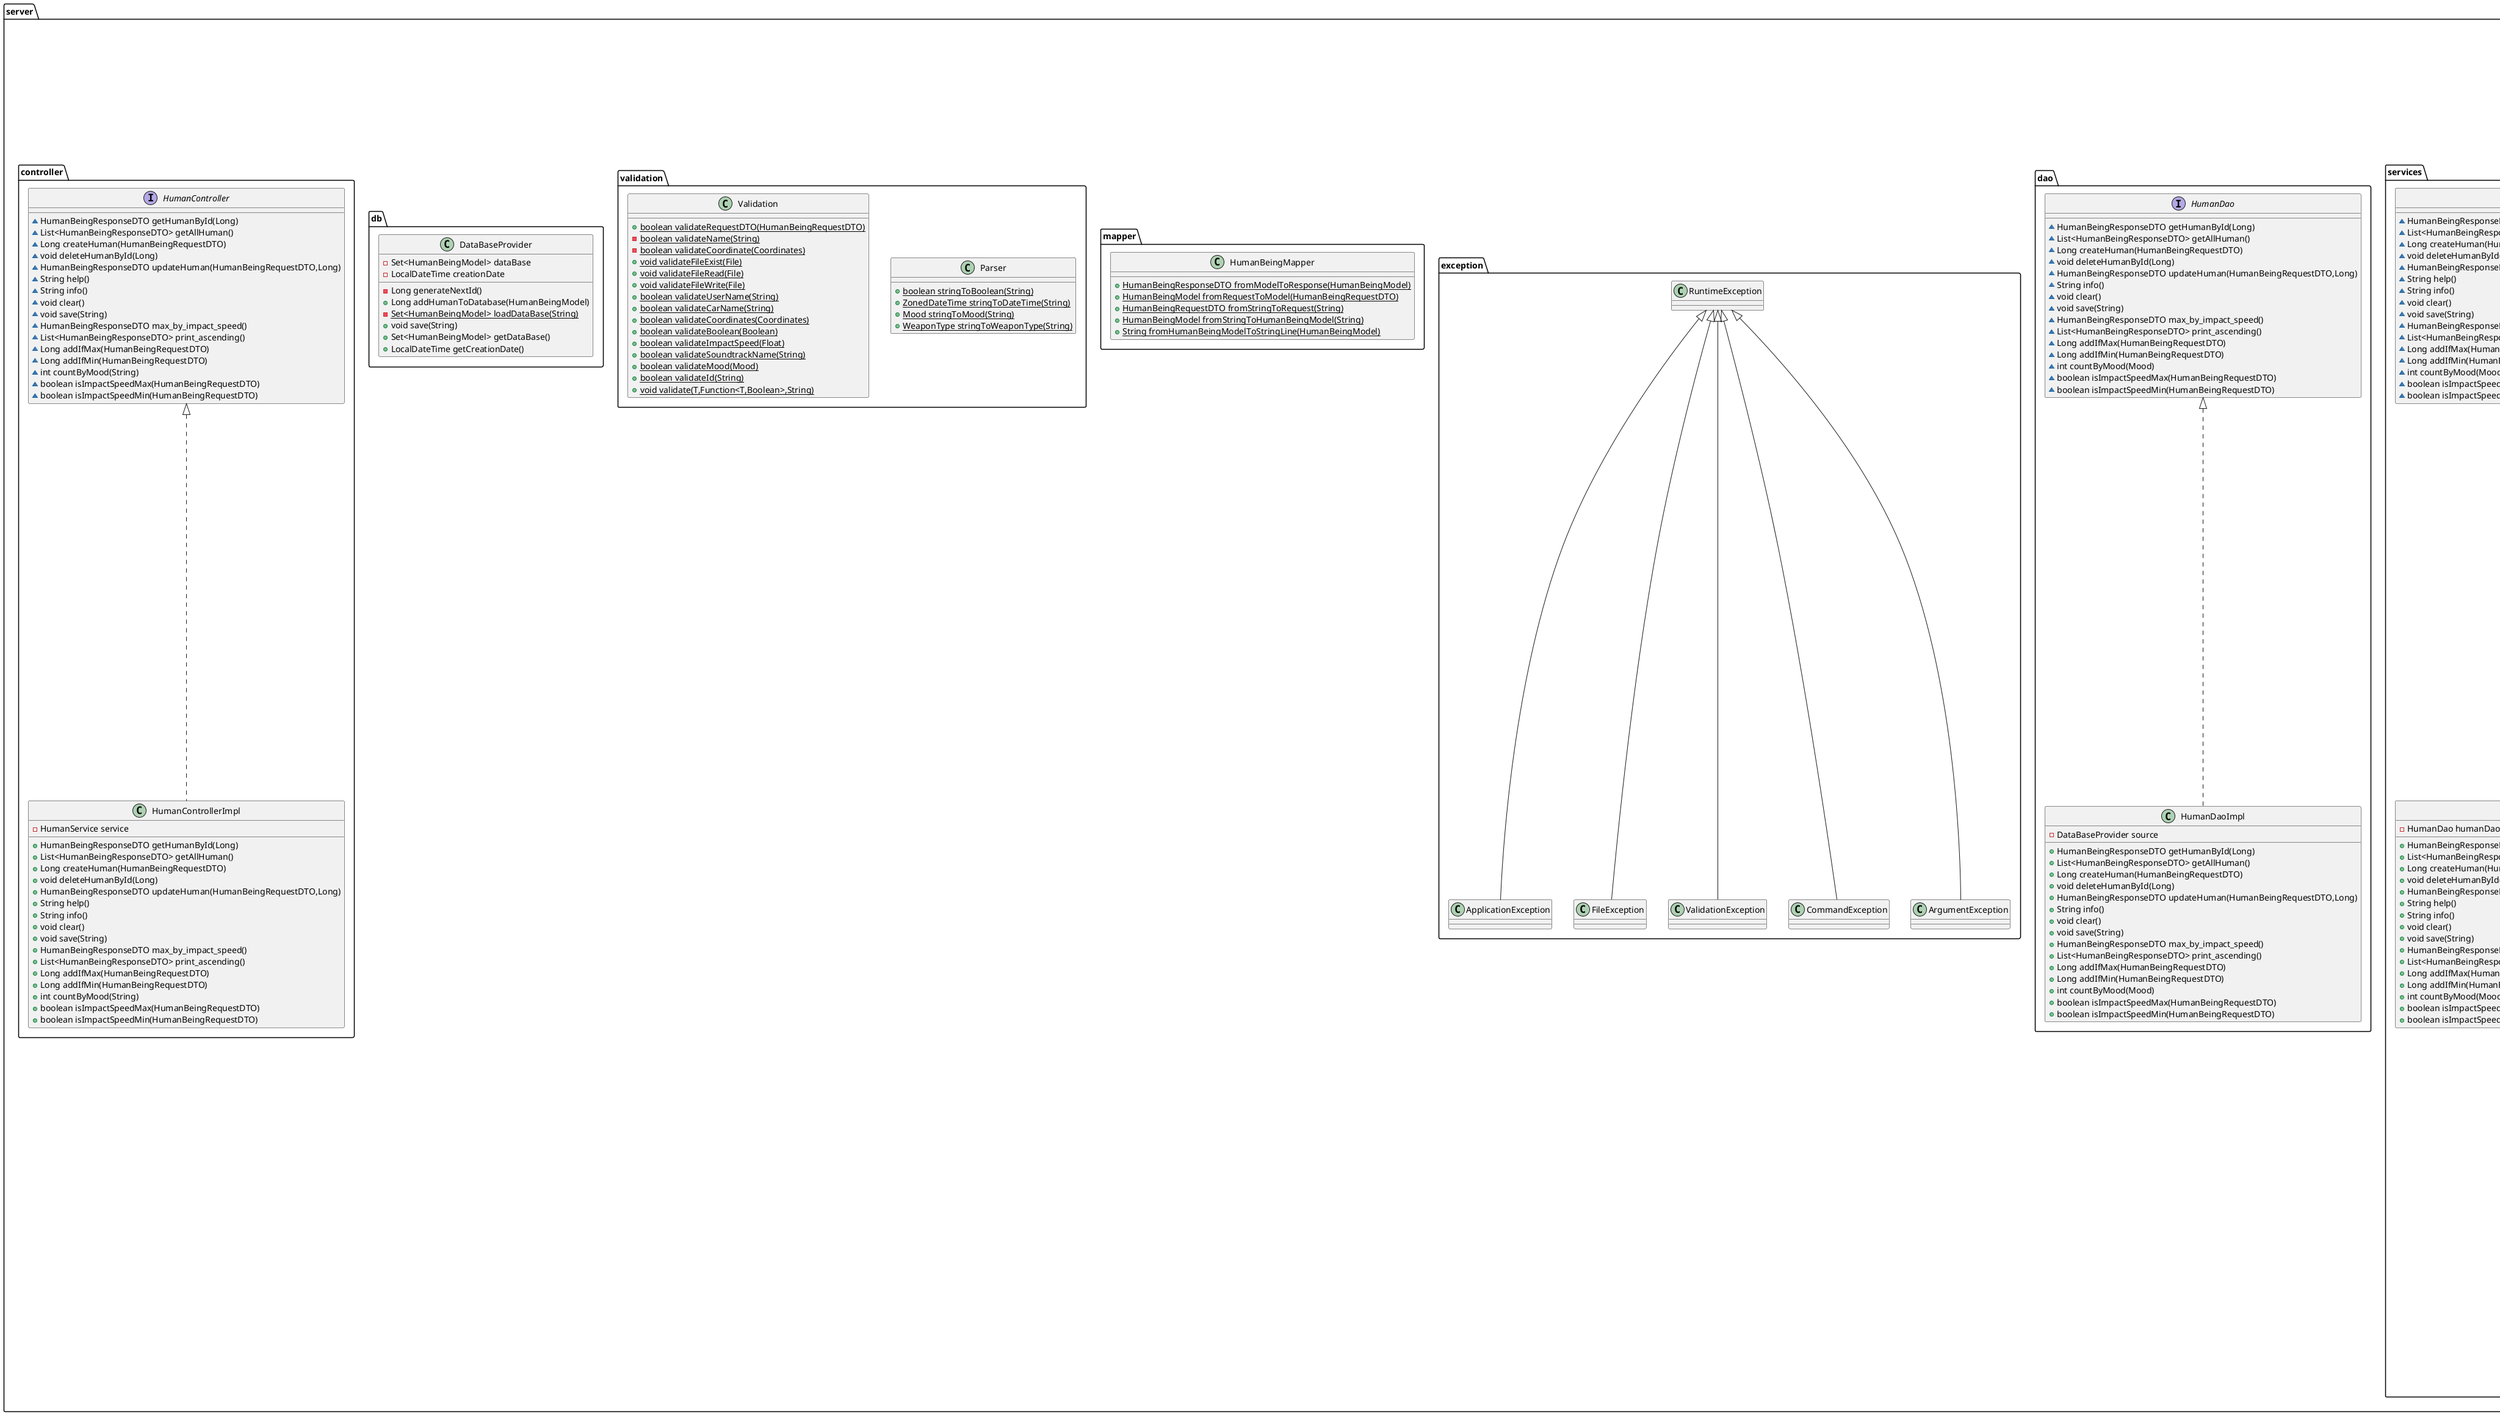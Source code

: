 @startuml
class server.model.Coordinates {
- Integer x
- Double y
+ String toString()
+ {static} Coordinates fromString(String)
+ Integer getX()
+ void setX(Integer)
+ Double getY()
+ void setY(Double)
}
class server.services.builders.NameBuilder {
+ {static} String getName(BufferedReader)
+ {static} String nameBuilder(BufferedReader,BufferedReader,String,BuilderType)
}
class server.services.builders.HumanBeingRequestDTOBuilder {
+ {static} HumanBeingRequestDTO build(BufferedReader,BufferedReader,BuilderType)
}
class App {
+ {static} void main(String[])
}
interface server.dao.HumanDao {
~ HumanBeingResponseDTO getHumanById(Long)
~ List<HumanBeingResponseDTO> getAllHuman()
~ Long createHuman(HumanBeingRequestDTO)
~ void deleteHumanById(Long)
~ HumanBeingResponseDTO updateHuman(HumanBeingRequestDTO,Long)
~ String info()
~ void clear()
~ void save(String)
~ HumanBeingResponseDTO max_by_impact_speed()
~ List<HumanBeingResponseDTO> print_ascending()
~ Long addIfMax(HumanBeingRequestDTO)
~ Long addIfMin(HumanBeingRequestDTO)
~ int countByMood(Mood)
~ boolean isImpactSpeedMax(HumanBeingRequestDTO)
~ boolean isImpactSpeedMin(HumanBeingRequestDTO)
}
class server.services.builders.CoordinatesBuilder {
+ {static} Coordinates getCoordinates(BufferedReader)
+ {static} Coordinates getCoordinatesFromFile(BufferedReader)
+ {static} Coordinates buildCoordinates(BufferedReader,BufferedReader,BuilderType)
}
class server.exception.ApplicationException {
}
class client.ui.ConsoleUI {
- String file
- CommandExecutor executor
+ void start()
}
class server.model.dto.HumanBeingRequestDTO {
- String name
- Coordinates coordinates
- Boolean realHero
- Boolean hasToothpick
- Float impactSpeed
- String soundtrackName
- WeaponType weaponType
- Mood mood
- Car car
+ String getName()
+ void setName(String)
+ Coordinates getCoordinates()
+ void setCoordinates(Coordinates)
+ Boolean getRealHero()
+ void setRealHero(Boolean)
+ Boolean getHasToothpick()
+ void setHasToothpick(Boolean)
+ Float getImpactSpeed()
+ void setImpactSpeed(Float)
+ String getSoundtrackName()
+ void setSoundtrackName(String)
+ WeaponType getWeaponType()
+ void setWeaponType(WeaponType)
+ Mood getMood()
+ void setMood(Mood)
+ Car getCar()
+ void setCar(Car)
+ String toString()
}
class server.model.Car {
- String name
- boolean cool
+ String toStringLine()
+ {static} Car fromString(String)
+ String getName()
+ void setName(String)
+ boolean isCool()
+ void setCool(boolean)
+ String toString()
}
class server.exception.FileException {
}
class server.exception.ValidationException {
}
enum server.model.WeaponType {
+  AXE
+  SHOTGUN
+  BAT
}
class server.mapper.HumanBeingMapper {
+ {static} HumanBeingResponseDTO fromModelToResponse(HumanBeingModel)
+ {static} HumanBeingModel fromRequestToModel(HumanBeingRequestDTO)
+ {static} HumanBeingRequestDTO fromStringToRequest(String)
+ {static} HumanBeingModel fromStringToHumanBeingModel(String)
+ {static} String fromHumanBeingModelToStringLine(HumanBeingModel)
}
class server.services.builders.BooleanBuilder {
+ {static} boolean getBool(BufferedReader)
+ {static} boolean boolBuilder(BufferedReader,BufferedReader,String,BuilderType)
}
class server.services.builders.CarBuilder {
+ {static} Car getCar(BufferedReader)
+ {static} Car getCarFromFile(BufferedReader)
+ {static} Car carBuilder(BufferedReader,BufferedReader,BuilderType)
}
class server.validation.Parser {
+ {static} boolean stringToBoolean(String)
+ {static} ZonedDateTime stringToDateTime(String)
+ {static} Mood stringToMood(String)
+ {static} WeaponType stringToWeaponType(String)
}
enum server.services.BuilderType {
+  CMD
+  FILE
}
class server.services.builders.MoodSetter {
+ {static} Mood getMood(BufferedReader)
+ {static} Mood setMood(BufferedReader,BufferedReader,BuilderType)
}
class client.ui.MenuConstants {
+ {static} String HELLO
+ {static} String HELP
+ {static} int HISTORY_SIZE
}
class server.services.builders.ImpactSpeedBuilder {
+ {static} float getImpactSpeed(BufferedReader)
+ {static} float impactSpeedBuilder(BufferedReader,BufferedReader,BuilderType)
}
class server.validation.Validation {
+ {static} boolean validateRequestDTO(HumanBeingRequestDTO)
- {static} boolean validateName(String)
- {static} boolean validateCoordinate(Coordinates)
+ {static} void validateFileExist(File)
+ {static} void validateFileRead(File)
+ {static} void validateFileWrite(File)
+ {static} boolean validateUserName(String)
+ {static} boolean validateCarName(String)
+ {static} boolean validateCoordinates(Coordinates)
+ {static} boolean validateBoolean(Boolean)
+ {static} boolean validateImpactSpeed(Float)
+ {static} boolean validateSoundtrackName(String)
+ {static} boolean validateMood(Mood)
+ {static} boolean validateId(String)
+ {static} void validate(T,Function<T,Boolean>,String)
}
class server.exception.CommandException {
}
enum server.model.Mood {
+  SORROW
+  GLOOM
+  APATHY
+  CALM
+  RAGE
}
class server.services.HistoryManager {
- List<String> historyListOfCommands
- int historySizeLimit
+ void addCommandToHistory(String)
+ List<String> getHistoryListOfCommands()
+ void clearHistoryListOfCommands()
}
class server.model.HumanBeingModel {
- Long id
- String name
- Coordinates coordinates
- java.time.ZonedDateTime creationDate
- Boolean realHero
- Boolean hasToothpick
- Float impactSpeed
- String soundtrackName
- WeaponType weaponType
- Mood mood
- Car car
+ Long getId()
+ void setId(Long)
+ String getName()
+ void setName(String)
+ Coordinates getCoordinates()
+ void setCoordinates(Coordinates)
+ ZonedDateTime getCreationDate()
+ void setCreationDate(ZonedDateTime)
+ Boolean getRealHero()
+ void setRealHero(Boolean)
+ Boolean getHasToothpick()
+ void setHasToothpick(Boolean)
+ Float getImpactSpeed()
+ void setImpactSpeed(Float)
+ String getSoundtrackName()
+ void setSoundtrackName(String)
+ WeaponType getWeaponType()
+ void setWeaponType(WeaponType)
+ Mood getMood()
+ void setMood(Mood)
+ Car getCar()
+ void setCar(Car)
}
class server.db.DataBaseProvider {
- Set<HumanBeingModel> dataBase
- LocalDateTime creationDate
- Long generateNextId()
+ Long addHumanToDatabase(HumanBeingModel)
- {static} Set<HumanBeingModel> loadDataBase(String)
+ void save(String)
+ Set<HumanBeingModel> getDataBase()
+ LocalDateTime getCreationDate()
}
class server.model.dto.HumanBeingResponseDTO {
- Long id
- String name
- Coordinates coordinates
- java.time.ZonedDateTime creationDate
- Boolean realHero
- Boolean hasToothpick
- Float impactSpeed
- String soundtrackName
- WeaponType weaponType
- Mood mood
- Car car
+ Long getId()
+ void setId(Long)
+ String getName()
+ void setName(String)
+ Coordinates getCoordinates()
+ void setCoordinates(Coordinates)
+ ZonedDateTime getCreationDate()
+ void setCreationDate(ZonedDateTime)
+ Boolean getRealHero()
+ void setRealHero(Boolean)
+ Boolean getHasToothpick()
+ void setHasToothpick(Boolean)
+ Float getImpactSpeed()
+ void setImpactSpeed(Float)
+ String getSoundtrackName()
+ void setSoundtrackName(String)
+ WeaponType getWeaponType()
+ void setWeaponType(WeaponType)
+ Mood getMood()
+ void setMood(Mood)
+ Car getCar()
+ void setCar(Car)
+ String toString()
}
class server.dao.HumanDaoImpl {
- DataBaseProvider source
+ HumanBeingResponseDTO getHumanById(Long)
+ List<HumanBeingResponseDTO> getAllHuman()
+ Long createHuman(HumanBeingRequestDTO)
+ void deleteHumanById(Long)
+ HumanBeingResponseDTO updateHuman(HumanBeingRequestDTO,Long)
+ String info()
+ void clear()
+ void save(String)
+ HumanBeingResponseDTO max_by_impact_speed()
+ List<HumanBeingResponseDTO> print_ascending()
+ Long addIfMax(HumanBeingRequestDTO)
+ Long addIfMin(HumanBeingRequestDTO)
+ int countByMood(Mood)
+ boolean isImpactSpeedMax(HumanBeingRequestDTO)
+ boolean isImpactSpeedMin(HumanBeingRequestDTO)
}
interface server.services.HumanService {
~ HumanBeingResponseDTO getHumanById(Long)
~ List<HumanBeingResponseDTO> getAllHuman()
~ Long createHuman(HumanBeingRequestDTO)
~ void deleteHumanById(Long)
~ HumanBeingResponseDTO updateHuman(HumanBeingRequestDTO,Long)
~ String help()
~ String info()
~ void clear()
~ void save(String)
~ HumanBeingResponseDTO max_by_impact_speed()
~ List<HumanBeingResponseDTO> print_ascending()
~ Long addIfMax(HumanBeingRequestDTO)
~ Long addIfMin(HumanBeingRequestDTO)
~ int countByMood(Mood)
~ boolean isImpactSpeedMax(HumanBeingRequestDTO)
~ boolean isImpactSpeedMin(HumanBeingRequestDTO)
}
class client.ui.ConsoleColors {
+ {static} String RESET
+ {static} String BLACK
+ {static} String RED
+ {static} String GREEN
+ {static} String YELLOW
+ {static} String BLUE
+ {static} String PURPLE
+ {static} String CYAN
+ {static} String WHITE
+ {static} String BLACK_BOLD
+ {static} String RED_BOLD
+ {static} String GREEN_BOLD
+ {static} String YELLOW_BOLD
+ {static} String BLUE_BOLD
+ {static} String PURPLE_BOLD
+ {static} String CYAN_BOLD
+ {static} String WHITE_BOLD
+ {static} String BLACK_UNDERLINED
+ {static} String RED_UNDERLINED
+ {static} String GREEN_UNDERLINED
+ {static} String YELLOW_UNDERLINED
+ {static} String BLUE_UNDERLINED
+ {static} String PURPLE_UNDERLINED
+ {static} String CYAN_UNDERLINED
+ {static} String WHITE_UNDERLINED
+ {static} String BLACK_BACKGROUND
+ {static} String RED_BACKGROUND
+ {static} String GREEN_BACKGROUND
+ {static} String YELLOW_BACKGROUND
+ {static} String BLUE_BACKGROUND
+ {static} String PURPLE_BACKGROUND
+ {static} String CYAN_BACKGROUND
+ {static} String WHITE_BACKGROUND
+ {static} String BLACK_BRIGHT
+ {static} String RED_BRIGHT
+ {static} String GREEN_BRIGHT
+ {static} String YELLOW_BRIGHT
+ {static} String BLUE_BRIGHT
+ {static} String PURPLE_BRIGHT
+ {static} String CYAN_BRIGHT
+ {static} String WHITE_BRIGHT
+ {static} String BLACK_BOLD_BRIGHT
+ {static} String RED_BOLD_BRIGHT
+ {static} String GREEN_BOLD_BRIGHT
+ {static} String YELLOW_BOLD_BRIGHT
+ {static} String BLUE_BOLD_BRIGHT
+ {static} String PURPLE_BOLD_BRIGHT
+ {static} String CYAN_BOLD_BRIGHT
+ {static} String WHITE_BOLD_BRIGHT
+ {static} String BLACK_BACKGROUND_BRIGHT
+ {static} String RED_BACKGROUND_BRIGHT
+ {static} String GREEN_BACKGROUND_BRIGHT
+ {static} String YELLOW_BACKGROUND_BRIGHT
+ {static} String BLUE_BACKGROUND_BRIGHT
+ {static} String PURPLE_BACKGROUND_BRIGHT
+ {static} String CYAN_BACKGROUND_BRIGHT
+ {static} String WHITE_BACKGROUND_BRIGHT
+ {static} String success(String)
+ {static} String unsuccess(String)
+ {static} String error(String)
+ {static} String whiteStr(String)
}
class server.services.builders.WeaponTypeSetter {
+ {static} WeaponType getWeaponType(BufferedReader)
+ {static} WeaponType setWeaponType(BufferedReader,BufferedReader,BuilderType)
}
class server.services.HumanServiceImpl {
- HumanDao humanDao
+ HumanBeingResponseDTO getHumanById(Long)
+ List<HumanBeingResponseDTO> getAllHuman()
+ Long createHuman(HumanBeingRequestDTO)
+ void deleteHumanById(Long)
+ HumanBeingResponseDTO updateHuman(HumanBeingRequestDTO,Long)
+ String help()
+ String info()
+ void clear()
+ void save(String)
+ HumanBeingResponseDTO max_by_impact_speed()
+ List<HumanBeingResponseDTO> print_ascending()
+ Long addIfMax(HumanBeingRequestDTO)
+ Long addIfMin(HumanBeingRequestDTO)
+ int countByMood(Mood)
+ boolean isImpactSpeedMax(HumanBeingRequestDTO)
+ boolean isImpactSpeedMin(HumanBeingRequestDTO)
}
interface server.controller.HumanController {
~ HumanBeingResponseDTO getHumanById(Long)
~ List<HumanBeingResponseDTO> getAllHuman()
~ Long createHuman(HumanBeingRequestDTO)
~ void deleteHumanById(Long)
~ HumanBeingResponseDTO updateHuman(HumanBeingRequestDTO,Long)
~ String help()
~ String info()
~ void clear()
~ void save(String)
~ HumanBeingResponseDTO max_by_impact_speed()
~ List<HumanBeingResponseDTO> print_ascending()
~ Long addIfMax(HumanBeingRequestDTO)
~ Long addIfMin(HumanBeingRequestDTO)
~ int countByMood(String)
~ boolean isImpactSpeedMax(HumanBeingRequestDTO)
~ boolean isImpactSpeedMin(HumanBeingRequestDTO)
}
class server.exception.ArgumentException {
}
class server.services.CommandExecutor {
- HumanController controller
- HistoryManager history
- String file
- BufferedReader reader
- List<String> scriptHistory
- void checkCommandArg(String,int)
- void executeScript(String,BufferedReader)
+ void executeCommand(String,BufferedReader,BufferedReader,BuilderType)
- boolean isImpactSpeedMax(HumanBeingRequestDTO)
- boolean isImpactSpeedMin(HumanBeingRequestDTO)
- String tildaResolver(String)
}
class server.controller.HumanControllerImpl {
- HumanService service
+ HumanBeingResponseDTO getHumanById(Long)
+ List<HumanBeingResponseDTO> getAllHuman()
+ Long createHuman(HumanBeingRequestDTO)
+ void deleteHumanById(Long)
+ HumanBeingResponseDTO updateHuman(HumanBeingRequestDTO,Long)
+ String help()
+ String info()
+ void clear()
+ void save(String)
+ HumanBeingResponseDTO max_by_impact_speed()
+ List<HumanBeingResponseDTO> print_ascending()
+ Long addIfMax(HumanBeingRequestDTO)
+ Long addIfMin(HumanBeingRequestDTO)
+ int countByMood(String)
+ boolean isImpactSpeedMax(HumanBeingRequestDTO)
+ boolean isImpactSpeedMin(HumanBeingRequestDTO)
}
class util.DateParser {
+ {static} ZonedDateTime zoneDateTimeFromString(String)
}


server.exception.RuntimeException <|-- server.exception.ApplicationException
server.exception.RuntimeException <|-- server.exception.FileException
server.exception.RuntimeException <|-- server.exception.ValidationException
server.exception.RuntimeException <|-- server.exception.CommandException
server.dao.HumanDao <|.. server.dao.HumanDaoImpl
server.services.HumanService <|.. server.services.HumanServiceImpl
server.exception.RuntimeException <|-- server.exception.ArgumentException
server.controller.HumanController <|.. server.controller.HumanControllerImpl
@enduml